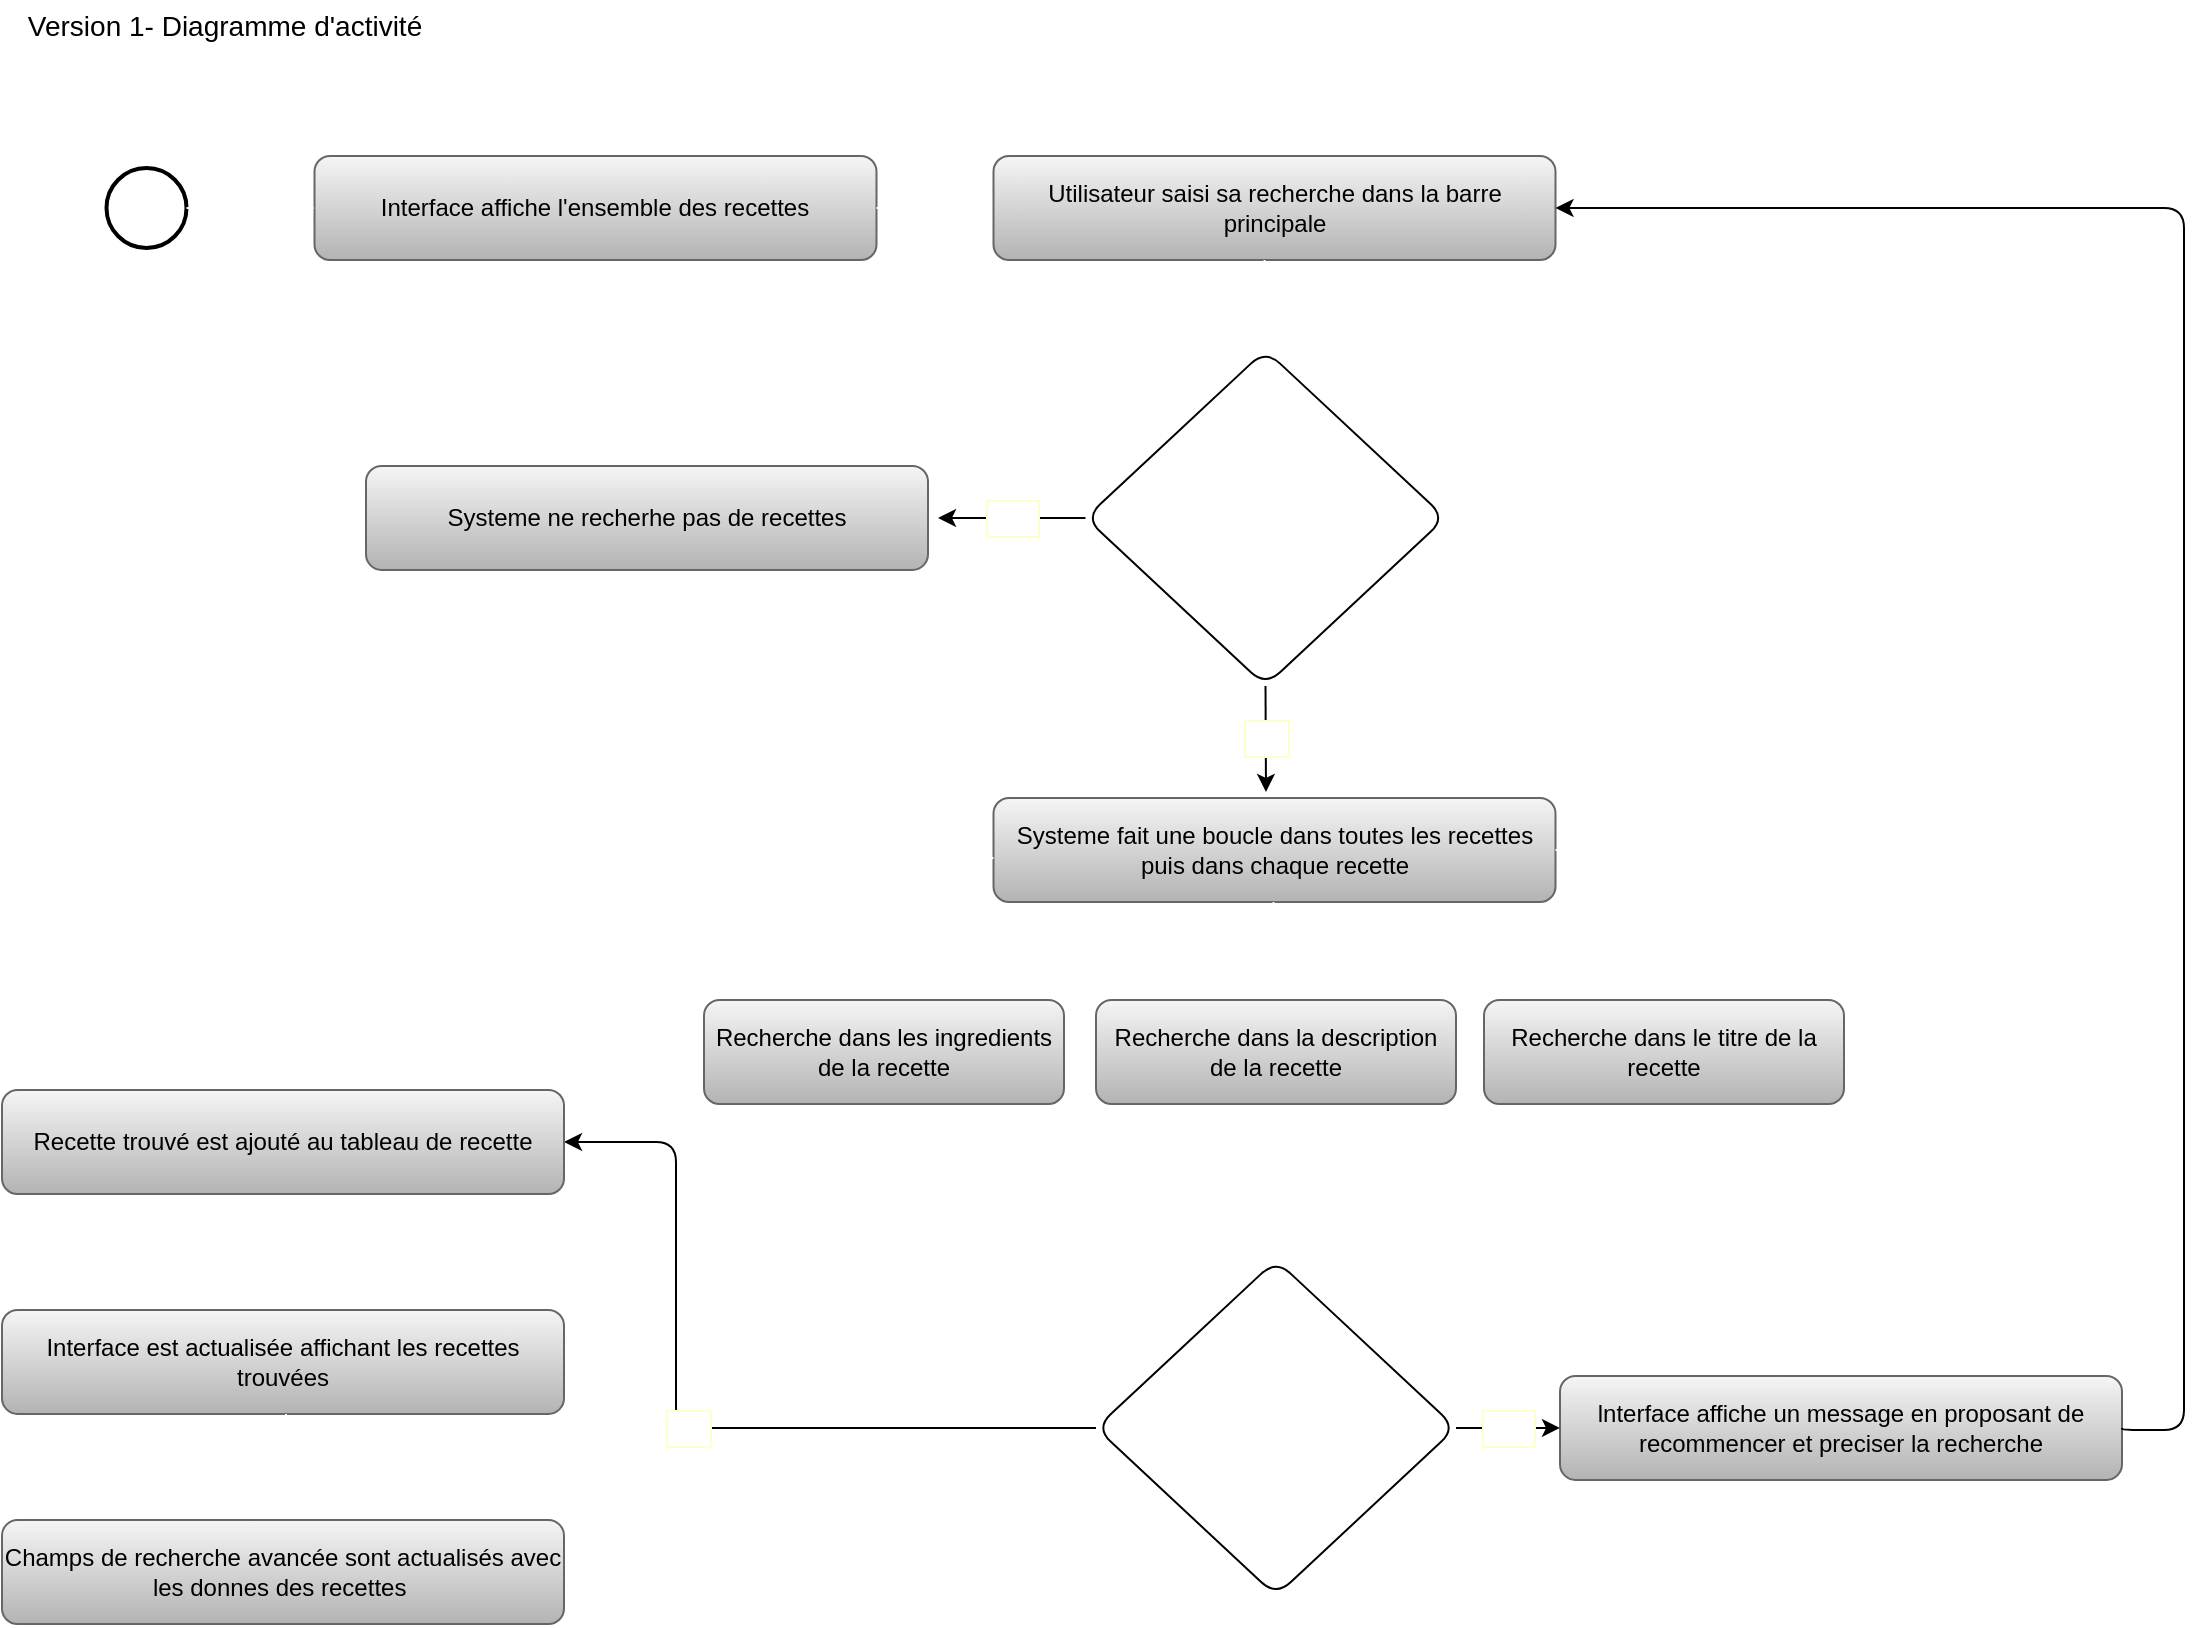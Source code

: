 <mxfile>
    <diagram id="bYDqTGYwuXnz6fYfIwz2" name="Page-1">
        <mxGraphModel dx="1373" dy="1772" grid="1" gridSize="13" guides="1" tooltips="1" connect="1" arrows="1" fold="1" page="1" pageScale="1" pageWidth="1169" pageHeight="827" background="none" math="0" shadow="0">
            <root>
                <mxCell id="0"/>
                <mxCell id="1" parent="0"/>
                <mxCell id="2" value="Utilisateur saisi sa recherche dans la barre principale" style="rounded=1;whiteSpace=wrap;html=1;fillColor=#f5f5f5;strokeColor=#666666;gradientColor=#b3b3b3;fontColor=#000000;" parent="1" vertex="1">
                    <mxGeometry x="522.75" y="-741" width="281" height="52" as="geometry"/>
                </mxCell>
                <mxCell id="38" value="lnterface affiche un message en proposant de recommencer et preciser la recherche" style="rounded=1;whiteSpace=wrap;html=1;fillColor=#f5f5f5;strokeColor=#666666;gradientColor=#b3b3b3;fontColor=#000000;" parent="1" vertex="1">
                    <mxGeometry x="806" y="-131.03" width="281" height="52" as="geometry"/>
                </mxCell>
                <mxCell id="45" value="Systeme fait une boucle dans toutes les recettes puis dans chaque recette" style="rounded=1;whiteSpace=wrap;html=1;fillColor=#f5f5f5;strokeColor=#666666;gradientColor=#b3b3b3;fontColor=#000000;align=center;" parent="1" vertex="1">
                    <mxGeometry x="522.75" y="-420" width="281" height="52" as="geometry"/>
                </mxCell>
                <mxCell id="47" value="Interface est actualisée affichant les recettes trouvées" style="rounded=1;whiteSpace=wrap;html=1;fillColor=#f5f5f5;strokeColor=#666666;gradientColor=#b3b3b3;fontColor=#000000;" parent="1" vertex="1">
                    <mxGeometry x="27" y="-164.03" width="281" height="52" as="geometry"/>
                </mxCell>
                <mxCell id="49" value="Champs de recherche avancée sont actualisés avec les donnes des recettes&amp;nbsp;" style="rounded=1;whiteSpace=wrap;html=1;fillColor=#f5f5f5;strokeColor=#666666;gradientColor=#b3b3b3;fontColor=#000000;" parent="1" vertex="1">
                    <mxGeometry x="27" y="-58.97" width="281" height="52" as="geometry"/>
                </mxCell>
                <mxCell id="54" value="&amp;nbsp;Version 1- Diagramme d'activité&amp;nbsp;" style="text;html=1;align=center;verticalAlign=middle;resizable=0;points=[];autosize=1;strokeColor=none;fillColor=none;fontSize=14;" parent="1" vertex="1">
                    <mxGeometry x="27" y="-819" width="221" height="26" as="geometry"/>
                </mxCell>
                <mxCell id="31" value="" style="strokeWidth=2;html=1;shape=mxgraph.flowchart.start_2;whiteSpace=wrap;rounded=1;" parent="1" vertex="1">
                    <mxGeometry x="79.25" y="-735" width="40" height="40" as="geometry"/>
                </mxCell>
                <mxCell id="60" value="Interface affiche l'ensemble des recettes" style="rounded=1;whiteSpace=wrap;html=1;fillColor=#f5f5f5;strokeColor=#666666;gradientColor=#b3b3b3;fontColor=#000000;" parent="1" vertex="1">
                    <mxGeometry x="183.25" y="-741" width="281" height="52" as="geometry"/>
                </mxCell>
                <mxCell id="73" value="" style="edgeStyle=segmentEdgeStyle;endArrow=classic;html=1;rounded=1;fontColor=#000000;entryX=1;entryY=0.5;entryDx=0;entryDy=0;exitX=1;exitY=0.5;exitDx=0;exitDy=0;" parent="1" edge="1" target="2" source="38">
                    <mxGeometry width="50" height="50" relative="1" as="geometry">
                        <mxPoint x="1092" y="-104" as="sourcePoint"/>
                        <mxPoint x="1210.1" y="-624" as="targetPoint"/>
                        <Array as="points">
                            <mxPoint x="1087" y="-104"/>
                            <mxPoint x="1118" y="-104"/>
                            <mxPoint x="1118" y="-715"/>
                        </Array>
                    </mxGeometry>
                </mxCell>
                <mxCell id="81" value="" style="line;strokeWidth=1;fillColor=none;align=left;verticalAlign=middle;spacingTop=-1;spacingLeft=3;spacingRight=3;rotatable=0;labelPosition=right;points=[];portConstraint=eastwest;rounded=1;fontSize=14;fontColor=#000000;" parent="1" vertex="1">
                    <mxGeometry x="247.25" y="-679" height="10" as="geometry"/>
                </mxCell>
                <mxCell id="83" value="&lt;span style=&quot;color: rgb(255 , 255 , 255)&quot;&gt;Mot saisi&lt;br&gt;&amp;nbsp;existe t'il&amp;nbsp; ?&lt;/span&gt;" style="rhombus;whiteSpace=wrap;html=1;rounded=1;" parent="1" vertex="1">
                    <mxGeometry x="574" y="-189" width="180" height="167.94" as="geometry"/>
                </mxCell>
                <mxCell id="123" value="&lt;font color=&quot;#ffffff&quot;&gt;Saisi est à 3 caracteres?&lt;/font&gt;" style="rhombus;whiteSpace=wrap;html=1;rounded=1;" vertex="1" parent="1">
                    <mxGeometry x="568.75" y="-644" width="180" height="167.94" as="geometry"/>
                </mxCell>
                <mxCell id="130" value="Systeme ne recherhe pas de recettes" style="rounded=1;whiteSpace=wrap;html=1;fillColor=#f5f5f5;strokeColor=#666666;gradientColor=#b3b3b3;fontColor=#000000;align=center;" vertex="1" parent="1">
                    <mxGeometry x="209" y="-586.03" width="281" height="52" as="geometry"/>
                </mxCell>
                <mxCell id="135" value="" style="endArrow=classic;html=1;rounded=1;labelBorderColor=#FFFFCC;fontSize=14;fontColor=#FFFFFF;strokeColor=#FFFFFF;exitX=0.5;exitY=1;exitDx=0;exitDy=0;exitPerimeter=0;" edge="1" parent="1">
                    <mxGeometry width="50" height="50" relative="1" as="geometry">
                        <mxPoint x="658.25" y="-689" as="sourcePoint"/>
                        <mxPoint x="658.75" y="-642" as="targetPoint"/>
                    </mxGeometry>
                </mxCell>
                <mxCell id="138" value="" style="endArrow=classic;html=1;rounded=1;labelBorderColor=#FFFFCC;fontSize=14;fontColor=#FFFFFF;strokeColor=#FFFFFF;exitX=0.5;exitY=1;exitDx=0;exitDy=0;exitPerimeter=0;" edge="1" parent="1">
                    <mxGeometry width="50" height="50" relative="1" as="geometry">
                        <mxPoint x="662.75" y="-368" as="sourcePoint"/>
                        <mxPoint x="663.25" y="-321" as="targetPoint"/>
                    </mxGeometry>
                </mxCell>
                <mxCell id="139" value="Non" style="endArrow=classic;html=1;rounded=1;labelBorderColor=#FFFFCC;fontSize=14;fontColor=#FFFFFF;exitX=1;exitY=0.5;exitDx=0;exitDy=0;entryX=0;entryY=0.5;entryDx=0;entryDy=0;" edge="1" parent="1" source="83" target="38">
                    <mxGeometry width="50" height="50" relative="1" as="geometry">
                        <mxPoint x="665" y="-50" as="sourcePoint"/>
                        <mxPoint x="742" y="-33" as="targetPoint"/>
                        <Array as="points"/>
                    </mxGeometry>
                </mxCell>
                <mxCell id="144" value="Oui" style="endArrow=classic;html=1;rounded=1;labelBorderColor=#FFFFCC;fontSize=14;fontColor=#FFFFFF;exitX=0;exitY=0.5;exitDx=0;exitDy=0;entryX=1;entryY=0.5;entryDx=0;entryDy=0;" edge="1" parent="1" source="83" target="145">
                    <mxGeometry width="50" height="50" relative="1" as="geometry">
                        <mxPoint x="574" y="-118.53" as="sourcePoint"/>
                        <mxPoint x="510" y="-118" as="targetPoint"/>
                        <Array as="points">
                            <mxPoint x="364" y="-105"/>
                            <mxPoint x="364" y="-248"/>
                            <mxPoint x="313" y="-248"/>
                        </Array>
                    </mxGeometry>
                </mxCell>
                <mxCell id="145" value="Recette trouvé est ajouté au tableau de recette" style="rounded=1;whiteSpace=wrap;html=1;fillColor=#f5f5f5;strokeColor=#666666;gradientColor=#b3b3b3;fontColor=#000000;align=center;" vertex="1" parent="1">
                    <mxGeometry x="27" y="-274" width="281" height="52" as="geometry"/>
                </mxCell>
                <mxCell id="146" value="" style="endArrow=classic;html=1;rounded=1;labelBorderColor=#FFFFCC;fontSize=14;fontColor=#FFFFFF;strokeColor=#FFFFFF;exitX=0.5;exitY=1;exitDx=0;exitDy=0;exitPerimeter=0;" edge="1" parent="1">
                    <mxGeometry width="50" height="50" relative="1" as="geometry">
                        <mxPoint x="170" y="-214.97" as="sourcePoint"/>
                        <mxPoint x="170.5" y="-167.97" as="targetPoint"/>
                    </mxGeometry>
                </mxCell>
                <mxCell id="148" value="" style="endArrow=classic;html=1;rounded=1;labelBorderColor=#FFFFCC;fontSize=14;fontColor=#FFFFFF;strokeColor=#FFFFFF;exitX=0.5;exitY=1;exitDx=0;exitDy=0;exitPerimeter=0;" edge="1" parent="1">
                    <mxGeometry width="50" height="50" relative="1" as="geometry">
                        <mxPoint x="169" y="-112.03" as="sourcePoint"/>
                        <mxPoint x="169.5" y="-65.03" as="targetPoint"/>
                    </mxGeometry>
                </mxCell>
                <mxCell id="153" value="" style="endArrow=classic;html=1;rounded=1;labelBorderColor=#FFFFCC;fontSize=14;fontColor=#FFFFFF;strokeColor=#FFFFFF;exitX=1;exitY=0.5;exitDx=0;exitDy=0;exitPerimeter=0;endSize=6;" edge="1" parent="1" source="31">
                    <mxGeometry width="50" height="50" relative="1" as="geometry">
                        <mxPoint x="157.25" y="-709" as="sourcePoint"/>
                        <mxPoint x="183.25" y="-715" as="targetPoint"/>
                    </mxGeometry>
                </mxCell>
                <mxCell id="156" value="" style="endArrow=classic;html=1;rounded=1;labelBorderColor=#FFFFCC;fontSize=14;fontColor=#FFFFFF;strokeColor=#FFFFFF;exitX=1;exitY=0.5;exitDx=0;exitDy=0;" edge="1" parent="1" source="60">
                    <mxGeometry width="50" height="50" relative="1" as="geometry">
                        <mxPoint x="495.25" y="-709" as="sourcePoint"/>
                        <mxPoint x="521.25" y="-715" as="targetPoint"/>
                    </mxGeometry>
                </mxCell>
                <mxCell id="158" value="Recherche dans les ingredients de la recette" style="rounded=1;whiteSpace=wrap;html=1;fillColor=#f5f5f5;strokeColor=#666666;gradientColor=#b3b3b3;fontColor=#000000;align=center;" vertex="1" parent="1">
                    <mxGeometry x="378" y="-319" width="180" height="52" as="geometry"/>
                </mxCell>
                <mxCell id="159" value="Recherche dans la description de la recette" style="rounded=1;whiteSpace=wrap;html=1;fillColor=#f5f5f5;strokeColor=#666666;gradientColor=#b3b3b3;fontColor=#000000;align=center;" vertex="1" parent="1">
                    <mxGeometry x="574" y="-319.0" width="180" height="52" as="geometry"/>
                </mxCell>
                <mxCell id="160" value="Recherche dans le titre de la recette" style="rounded=1;whiteSpace=wrap;html=1;fillColor=#f5f5f5;strokeColor=#666666;gradientColor=#b3b3b3;fontColor=#000000;align=center;" vertex="1" parent="1">
                    <mxGeometry x="768" y="-319" width="180" height="52" as="geometry"/>
                </mxCell>
                <mxCell id="162" value="Oui" style="endArrow=classic;html=1;rounded=1;labelBorderColor=#FFFFCC;fontSize=14;fontColor=#FFFFFF;exitX=0.5;exitY=1;exitDx=0;exitDy=0;" edge="1" parent="1" source="123">
                    <mxGeometry width="50" height="50" relative="1" as="geometry">
                        <mxPoint x="651" y="-475" as="sourcePoint"/>
                        <mxPoint x="659" y="-423" as="targetPoint"/>
                    </mxGeometry>
                </mxCell>
                <mxCell id="164" value="Non" style="endArrow=classic;html=1;rounded=1;labelBorderColor=#FFFFCC;fontSize=14;fontColor=#FFFFFF;exitX=0;exitY=0.5;exitDx=0;exitDy=0;" edge="1" parent="1" source="123">
                    <mxGeometry width="50" height="50" relative="1" as="geometry">
                        <mxPoint x="482" y="-553" as="sourcePoint"/>
                        <mxPoint x="495" y="-560" as="targetPoint"/>
                        <Array as="points"/>
                    </mxGeometry>
                </mxCell>
                <mxCell id="165" value="" style="shape=line;html=1;strokeWidth=6;strokeColor=#FFFFFF;" vertex="1" parent="1">
                    <mxGeometry x="564" y="-254" width="200" height="10" as="geometry"/>
                </mxCell>
                <mxCell id="166" value="" style="edgeStyle=orthogonalEdgeStyle;html=1;verticalAlign=bottom;endArrow=open;endSize=8;strokeColor=#FFFFFF;" edge="1" source="165" parent="1">
                    <mxGeometry relative="1" as="geometry">
                        <mxPoint x="664.25" y="-189" as="targetPoint"/>
                    </mxGeometry>
                </mxCell>
                <mxCell id="167" value="" style="endArrow=classic;html=1;rounded=1;labelBorderColor=#FFFFCC;fontSize=14;fontColor=#FFFFFF;strokeColor=#FFFFFF;" edge="1" parent="1">
                    <mxGeometry width="50" height="50" relative="1" as="geometry">
                        <mxPoint x="522.75" y="-390" as="sourcePoint"/>
                        <mxPoint x="468" y="-325" as="targetPoint"/>
                        <Array as="points">
                            <mxPoint x="468" y="-390"/>
                        </Array>
                    </mxGeometry>
                </mxCell>
                <mxCell id="168" value="" style="endArrow=classic;html=1;rounded=1;labelBorderColor=#FFFFCC;fontSize=14;fontColor=#FFFFFF;strokeColor=#FFFFFF;exitX=1;exitY=0.5;exitDx=0;exitDy=0;" edge="1" parent="1" source="45">
                    <mxGeometry width="50" height="50" relative="1" as="geometry">
                        <mxPoint x="663" y="-364" as="sourcePoint"/>
                        <mxPoint x="858" y="-325" as="targetPoint"/>
                        <Array as="points">
                            <mxPoint x="858" y="-394"/>
                        </Array>
                    </mxGeometry>
                </mxCell>
            </root>
        </mxGraphModel>
    </diagram>
</mxfile>